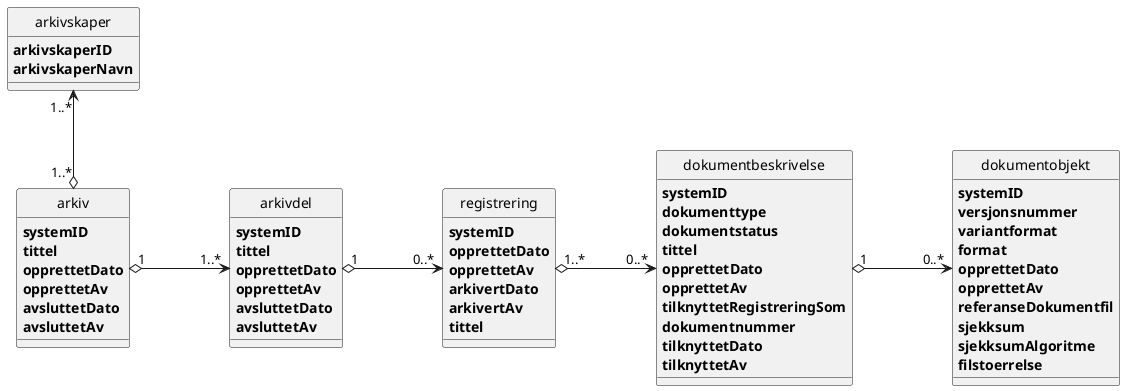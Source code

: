 @startuml
scale max 4096 width
skinparam nodesep 100
hide circle

class arkivskaper {
  <b>arkivskaperID</b>
  <b>arkivskaperNavn</b>
}

class arkiv {
  <b>systemID</b>
  <b>tittel</b>
  <b>opprettetDato</b>
  <b>opprettetAv</b>
  <b>avsluttetDato</b>
  <b>avsluttetAv</b>
}

class arkivdel {
  <b>systemID</b>
  <b>tittel</b>
  <b>opprettetDato</b>
  <b>opprettetAv</b>
  <b>avsluttetDato</b>
  <b>avsluttetAv</b>
}

class registrering {
  <b>systemID</b>
  <b>opprettetDato</b>
  <b>opprettetAv</b>
  <b>arkivertDato</b>
  <b>arkivertAv</b>
  <b>tittel</b>
}

class dokumentbeskrivelse {
  <b>systemID</b>
  <b>dokumenttype</b>
  <b>dokumentstatus</b>
  <b>tittel</b>
  <b>opprettetDato</b>
  <b>opprettetAv</b>
  <b>tilknyttetRegistreringSom</b>
  <b>dokumentnummer</b>
  <b>tilknyttetDato</b>
  <b>tilknyttetAv</b>
}

class dokumentobjekt {
  <b>systemID</b>
  <b>versjonsnummer</b>
  <b>variantformat</b>
  <b>format</b>
  <b>opprettetDato</b>
  <b>opprettetAv</b>
  <b>referanseDokumentfil</b>
  <b>sjekksum</b>
  <b>sjekksumAlgoritme</b>
  <b>filstoerrelse</b>
}

arkivskaper "1..*" <--o "1..*" arkiv
arkiv "1" o-> "1..*" arkivdel
arkivdel "1" o-> "0..*" registrering
registrering "1..*" o-> "0..*" dokumentbeskrivelse
dokumentbeskrivelse "1" o-> "0..*" dokumentobjekt
@enduml
